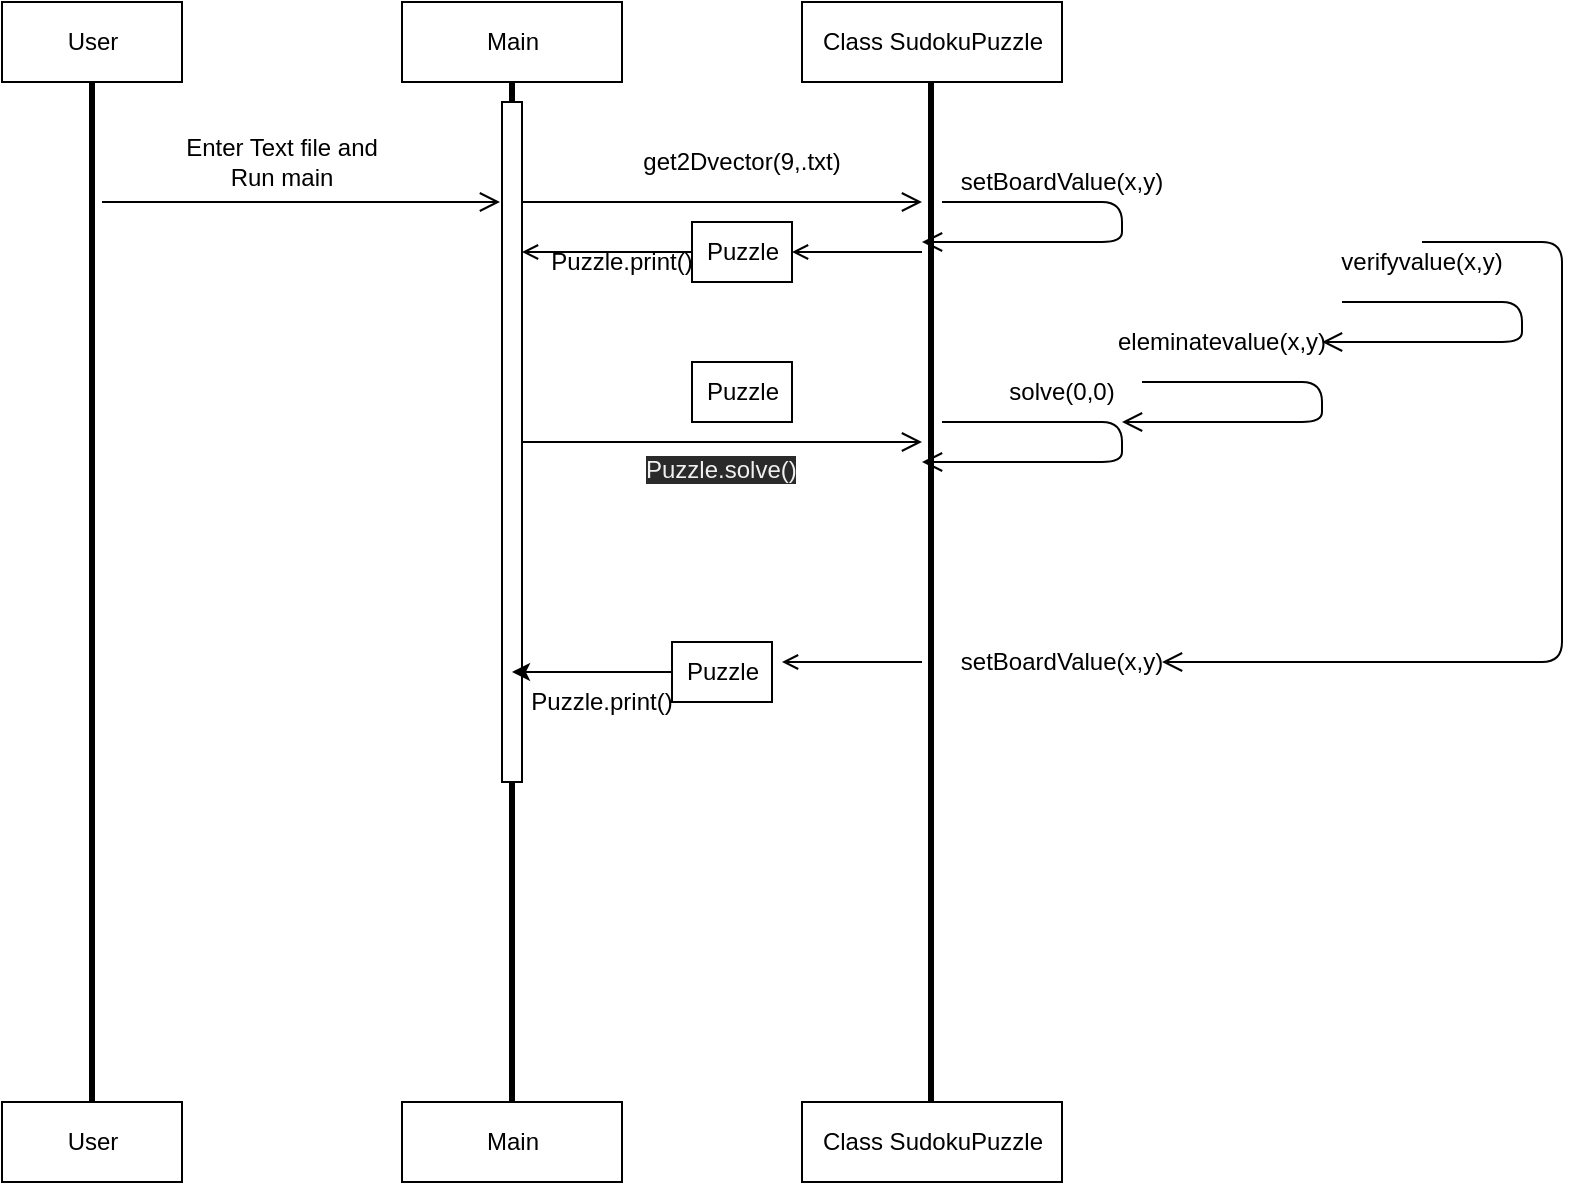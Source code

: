 <mxfile>
    <diagram id="SAr8rAcl7uwxu1AluBUJ" name="Page-1">
        <mxGraphModel dx="894" dy="1080" grid="1" gridSize="10" guides="1" tooltips="1" connect="1" arrows="1" fold="1" page="1" pageScale="1" pageWidth="850" pageHeight="1100" math="0" shadow="0">
            <root>
                <mxCell id="0"/>
                <mxCell id="1" parent="0"/>
                <mxCell id="3" value="&lt;font color=&quot;#000000&quot;&gt;User&lt;/font&gt;" style="text;html=1;align=center;verticalAlign=middle;dashed=0;fillColor=#ffffff;strokeColor=#000000;" vertex="1" parent="1">
                    <mxGeometry x="40" y="80" width="90" height="40" as="geometry"/>
                </mxCell>
                <mxCell id="4" value="&lt;font color=&quot;#000000&quot;&gt;Main&lt;/font&gt;" style="text;html=1;align=center;verticalAlign=middle;dashed=0;fillColor=#ffffff;strokeColor=#000000;" vertex="1" parent="1">
                    <mxGeometry x="240" y="80" width="110" height="40" as="geometry"/>
                </mxCell>
                <mxCell id="5" value="&lt;font color=&quot;#000000&quot;&gt;Class SudokuPuzzle&lt;/font&gt;" style="text;html=1;align=center;verticalAlign=middle;dashed=0;fillColor=#ffffff;strokeColor=#000000;" vertex="1" parent="1">
                    <mxGeometry x="440" y="80" width="130" height="40" as="geometry"/>
                </mxCell>
                <mxCell id="7" value="&lt;font color=&quot;#000000&quot;&gt;User&lt;/font&gt;" style="text;html=1;align=center;verticalAlign=middle;dashed=0;fillColor=#ffffff;strokeColor=#000000;" vertex="1" parent="1">
                    <mxGeometry x="40" y="630" width="90" height="40" as="geometry"/>
                </mxCell>
                <mxCell id="8" value="&lt;font color=&quot;#000000&quot;&gt;Main&lt;/font&gt;" style="text;html=1;align=center;verticalAlign=middle;dashed=0;fillColor=#ffffff;strokeColor=#000000;" vertex="1" parent="1">
                    <mxGeometry x="240" y="630" width="110" height="40" as="geometry"/>
                </mxCell>
                <mxCell id="9" value="&lt;font color=&quot;#000000&quot;&gt;Class SudokuPuzzle&lt;/font&gt;" style="text;html=1;align=center;verticalAlign=middle;dashed=0;fillColor=#ffffff;strokeColor=#000000;" vertex="1" parent="1">
                    <mxGeometry x="440" y="630" width="130" height="40" as="geometry"/>
                </mxCell>
                <mxCell id="11" value="" style="endArrow=none;startArrow=none;endFill=0;startFill=0;endSize=8;html=1;verticalAlign=bottom;labelBackgroundColor=none;strokeWidth=3;exitX=0.5;exitY=1;exitDx=0;exitDy=0;" edge="1" parent="1" source="3" target="7">
                    <mxGeometry width="160" relative="1" as="geometry">
                        <mxPoint x="170" y="480" as="sourcePoint"/>
                        <mxPoint x="330" y="480" as="targetPoint"/>
                        <Array as="points">
                            <mxPoint x="85" y="200"/>
                        </Array>
                    </mxGeometry>
                </mxCell>
                <mxCell id="12" value="" style="endArrow=none;startArrow=none;endFill=0;startFill=0;endSize=8;html=1;verticalAlign=bottom;labelBackgroundColor=none;strokeWidth=3;exitX=0.5;exitY=1;exitDx=0;exitDy=0;entryX=0.5;entryY=0;entryDx=0;entryDy=0;" edge="1" parent="1" source="15" target="8">
                    <mxGeometry width="160" relative="1" as="geometry">
                        <mxPoint x="294.5" y="110" as="sourcePoint"/>
                        <mxPoint x="294.5" y="620" as="targetPoint"/>
                    </mxGeometry>
                </mxCell>
                <mxCell id="13" value="" style="endArrow=none;startArrow=none;endFill=0;startFill=0;endSize=8;html=1;verticalAlign=bottom;labelBackgroundColor=none;strokeWidth=3;exitX=0.5;exitY=1;exitDx=0;exitDy=0;entryX=0.5;entryY=0;entryDx=0;entryDy=0;" edge="1" parent="1">
                    <mxGeometry width="160" relative="1" as="geometry">
                        <mxPoint x="504.5" y="120" as="sourcePoint"/>
                        <mxPoint x="504.5" y="630" as="targetPoint"/>
                    </mxGeometry>
                </mxCell>
                <mxCell id="14" value="" style="endArrow=open;startArrow=none;endFill=0;startFill=0;endSize=8;html=1;verticalAlign=bottom;labelBackgroundColor=none;strokeWidth=1;" edge="1" parent="1">
                    <mxGeometry width="160" relative="1" as="geometry">
                        <mxPoint x="90" y="180" as="sourcePoint"/>
                        <mxPoint x="289" y="180" as="targetPoint"/>
                    </mxGeometry>
                </mxCell>
                <mxCell id="15" value="" style="html=1;points=[];perimeter=orthogonalPerimeter;" vertex="1" parent="1">
                    <mxGeometry x="290" y="130" width="10" height="340" as="geometry"/>
                </mxCell>
                <mxCell id="16" value="" style="endArrow=none;startArrow=none;endFill=0;startFill=0;endSize=8;html=1;verticalAlign=bottom;labelBackgroundColor=none;strokeWidth=3;exitX=0.5;exitY=1;exitDx=0;exitDy=0;entryX=0.5;entryY=0;entryDx=0;entryDy=0;" edge="1" parent="1" source="4" target="15">
                    <mxGeometry width="160" relative="1" as="geometry">
                        <mxPoint x="295" y="120" as="sourcePoint"/>
                        <mxPoint x="295" y="630" as="targetPoint"/>
                    </mxGeometry>
                </mxCell>
                <mxCell id="17" value="Enter Text file and Run main" style="text;html=1;strokeColor=none;fillColor=none;align=center;verticalAlign=middle;whiteSpace=wrap;rounded=0;" vertex="1" parent="1">
                    <mxGeometry x="130" y="150" width="100" height="20" as="geometry"/>
                </mxCell>
                <mxCell id="20" value="get2Dvector(9,.txt)" style="text;html=1;strokeColor=none;fillColor=none;align=center;verticalAlign=middle;whiteSpace=wrap;rounded=0;" vertex="1" parent="1">
                    <mxGeometry x="360" y="150" width="100" height="20" as="geometry"/>
                </mxCell>
                <mxCell id="21" value="" style="endArrow=open;startArrow=none;endFill=0;startFill=0;endSize=8;html=1;verticalAlign=bottom;labelBackgroundColor=none;strokeWidth=1;entryX=0;entryY=0.375;entryDx=0;entryDy=0;entryPerimeter=0;" edge="1" parent="1">
                    <mxGeometry width="160" relative="1" as="geometry">
                        <mxPoint x="300" y="180" as="sourcePoint"/>
                        <mxPoint x="500" y="180" as="targetPoint"/>
                    </mxGeometry>
                </mxCell>
                <mxCell id="24" value="" style="endArrow=open;startArrow=none;endFill=0;startFill=0;endSize=8;html=1;verticalAlign=bottom;labelBackgroundColor=none;strokeWidth=1;" edge="1" parent="1">
                    <mxGeometry width="160" relative="1" as="geometry">
                        <mxPoint x="510" y="180" as="sourcePoint"/>
                        <mxPoint x="500" y="200" as="targetPoint"/>
                        <Array as="points">
                            <mxPoint x="600" y="180"/>
                            <mxPoint x="600" y="200"/>
                            <mxPoint x="550" y="200"/>
                        </Array>
                    </mxGeometry>
                </mxCell>
                <mxCell id="25" value="setBoardValue(x,y)" style="text;html=1;strokeColor=none;fillColor=none;align=center;verticalAlign=middle;whiteSpace=wrap;rounded=0;" vertex="1" parent="1">
                    <mxGeometry x="520" y="400" width="100" height="20" as="geometry"/>
                </mxCell>
                <mxCell id="28" value="Puzzle" style="html=1;rounded=0;direction=north;" vertex="1" parent="1">
                    <mxGeometry x="385" y="190" width="50" height="30" as="geometry"/>
                </mxCell>
                <mxCell id="29" value="" style="endArrow=open;html=1;rounded=0;align=center;verticalAlign=top;endFill=0;labelBackgroundColor=none;endSize=6;entryX=0;entryY=0.25;entryDx=0;entryDy=0;" edge="1" target="32" parent="1" source="28">
                    <mxGeometry relative="1" as="geometry">
                        <mxPoint x="303" y="210" as="targetPoint"/>
                    </mxGeometry>
                </mxCell>
                <mxCell id="30" value="" style="endArrow=open;html=1;rounded=0;align=center;verticalAlign=top;endFill=0;labelBackgroundColor=none;endSize=6;" edge="1" parent="1" target="28">
                    <mxGeometry relative="1" as="geometry">
                        <mxPoint x="500" y="205" as="sourcePoint"/>
                        <Array as="points"/>
                    </mxGeometry>
                </mxCell>
                <mxCell id="32" value="Puzzle.print()" style="text;html=1;strokeColor=none;fillColor=none;align=center;verticalAlign=middle;whiteSpace=wrap;rounded=0;" vertex="1" parent="1">
                    <mxGeometry x="300" y="200" width="100" height="20" as="geometry"/>
                </mxCell>
                <mxCell id="33" value="Puzzle" style="html=1;rounded=0;direction=north;" vertex="1" parent="1">
                    <mxGeometry x="385" y="260" width="50" height="30" as="geometry"/>
                </mxCell>
                <mxCell id="34" value="" style="endArrow=open;startArrow=none;endFill=0;startFill=0;endSize=8;html=1;verticalAlign=bottom;labelBackgroundColor=none;strokeWidth=1;entryX=0;entryY=0.375;entryDx=0;entryDy=0;entryPerimeter=0;" edge="1" parent="1">
                    <mxGeometry width="160" relative="1" as="geometry">
                        <mxPoint x="300" y="300" as="sourcePoint"/>
                        <mxPoint x="500" y="300" as="targetPoint"/>
                    </mxGeometry>
                </mxCell>
                <mxCell id="35" value="&lt;span style=&quot;color: rgb(240 , 240 , 240) ; font-family: &amp;#34;helvetica&amp;#34; ; font-size: 12px ; font-style: normal ; font-weight: 400 ; letter-spacing: normal ; text-align: center ; text-indent: 0px ; text-transform: none ; word-spacing: 0px ; background-color: rgb(42 , 42 , 42) ; display: inline ; float: none&quot;&gt;Puzzle.solve()&lt;/span&gt;" style="text;whiteSpace=wrap;html=1;" vertex="1" parent="1">
                    <mxGeometry x="360" y="300" width="100" height="30" as="geometry"/>
                </mxCell>
                <mxCell id="39" value="" style="endArrow=open;startArrow=none;endFill=0;startFill=0;endSize=8;html=1;verticalAlign=bottom;labelBackgroundColor=none;strokeWidth=1;" edge="1" parent="1">
                    <mxGeometry width="160" relative="1" as="geometry">
                        <mxPoint x="510" y="290" as="sourcePoint"/>
                        <mxPoint x="500" y="310" as="targetPoint"/>
                        <Array as="points">
                            <mxPoint x="600" y="290"/>
                            <mxPoint x="600" y="310"/>
                            <mxPoint x="550" y="310"/>
                        </Array>
                    </mxGeometry>
                </mxCell>
                <mxCell id="40" value="solve(0,0)" style="text;html=1;strokeColor=none;fillColor=none;align=center;verticalAlign=middle;whiteSpace=wrap;rounded=0;" vertex="1" parent="1">
                    <mxGeometry x="520" y="265" width="100" height="20" as="geometry"/>
                </mxCell>
                <mxCell id="41" value="" style="endArrow=open;startArrow=none;endFill=0;startFill=0;endSize=8;html=1;verticalAlign=bottom;labelBackgroundColor=none;strokeWidth=1;" edge="1" parent="1">
                    <mxGeometry width="160" relative="1" as="geometry">
                        <mxPoint x="610" y="270" as="sourcePoint"/>
                        <mxPoint x="600" y="290" as="targetPoint"/>
                        <Array as="points">
                            <mxPoint x="700" y="270"/>
                            <mxPoint x="700" y="290"/>
                            <mxPoint x="650" y="290"/>
                        </Array>
                    </mxGeometry>
                </mxCell>
                <mxCell id="42" value="eleminatevalue(x,y)" style="text;html=1;strokeColor=none;fillColor=none;align=center;verticalAlign=middle;whiteSpace=wrap;rounded=0;" vertex="1" parent="1">
                    <mxGeometry x="600" y="240" width="100" height="20" as="geometry"/>
                </mxCell>
                <mxCell id="43" value="" style="endArrow=open;startArrow=none;endFill=0;startFill=0;endSize=8;html=1;verticalAlign=bottom;labelBackgroundColor=none;strokeWidth=1;" edge="1" parent="1">
                    <mxGeometry width="160" relative="1" as="geometry">
                        <mxPoint x="710" y="230" as="sourcePoint"/>
                        <mxPoint x="700" y="250" as="targetPoint"/>
                        <Array as="points">
                            <mxPoint x="800" y="230"/>
                            <mxPoint x="800" y="250"/>
                            <mxPoint x="750" y="250"/>
                        </Array>
                    </mxGeometry>
                </mxCell>
                <mxCell id="44" value="verifyvalue(x,y)" style="text;html=1;strokeColor=none;fillColor=none;align=center;verticalAlign=middle;whiteSpace=wrap;rounded=0;" vertex="1" parent="1">
                    <mxGeometry x="700" y="200" width="100" height="20" as="geometry"/>
                </mxCell>
                <mxCell id="45" value="" style="endArrow=open;startArrow=none;endFill=0;startFill=0;endSize=8;html=1;verticalAlign=bottom;labelBackgroundColor=none;strokeWidth=1;exitX=0.5;exitY=0;exitDx=0;exitDy=0;" edge="1" parent="1" source="44">
                    <mxGeometry width="160" relative="1" as="geometry">
                        <mxPoint x="800" y="160" as="sourcePoint"/>
                        <mxPoint x="620" y="410" as="targetPoint"/>
                        <Array as="points">
                            <mxPoint x="820" y="200"/>
                            <mxPoint x="820" y="410"/>
                        </Array>
                    </mxGeometry>
                </mxCell>
                <mxCell id="54" value="" style="edgeStyle=orthogonalEdgeStyle;rounded=0;orthogonalLoop=1;jettySize=auto;html=1;" edge="1" parent="1" source="48">
                    <mxGeometry relative="1" as="geometry">
                        <mxPoint x="295" y="415" as="targetPoint"/>
                    </mxGeometry>
                </mxCell>
                <mxCell id="48" value="Puzzle" style="html=1;rounded=0;direction=north;" vertex="1" parent="1">
                    <mxGeometry x="375" y="400" width="50" height="30" as="geometry"/>
                </mxCell>
                <mxCell id="49" value="" style="endArrow=open;html=1;rounded=0;align=center;verticalAlign=top;endFill=0;labelBackgroundColor=none;endSize=6;" edge="1" parent="1">
                    <mxGeometry relative="1" as="geometry">
                        <mxPoint x="430" y="410" as="targetPoint"/>
                        <mxPoint x="500" y="410" as="sourcePoint"/>
                        <Array as="points">
                            <mxPoint x="460" y="410"/>
                        </Array>
                    </mxGeometry>
                </mxCell>
                <mxCell id="50" value="Puzzle.print()" style="text;html=1;strokeColor=none;fillColor=none;align=center;verticalAlign=middle;whiteSpace=wrap;rounded=0;" vertex="1" parent="1">
                    <mxGeometry x="290" y="420" width="100" height="20" as="geometry"/>
                </mxCell>
                <mxCell id="55" value="setBoardValue(x,y)" style="text;html=1;strokeColor=none;fillColor=none;align=center;verticalAlign=middle;whiteSpace=wrap;rounded=0;" vertex="1" parent="1">
                    <mxGeometry x="520" y="160" width="100" height="20" as="geometry"/>
                </mxCell>
            </root>
        </mxGraphModel>
    </diagram>
</mxfile>